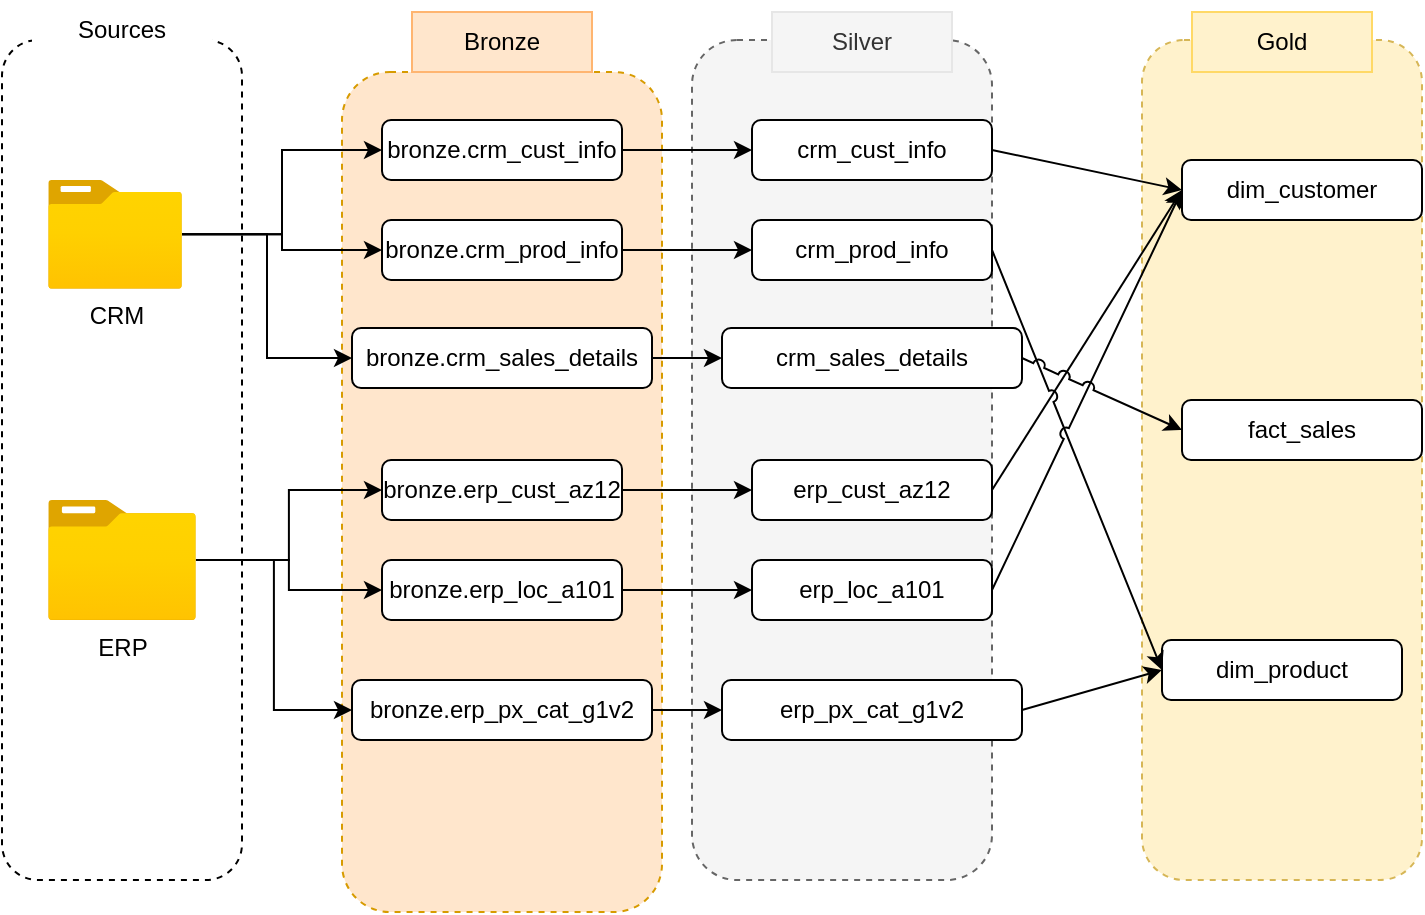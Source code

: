 <mxfile version="28.1.2">
  <diagram name="Page-1" id="xIrv7dHGrnkRH9LK5XSl">
    <mxGraphModel dx="1042" dy="626" grid="1" gridSize="10" guides="1" tooltips="1" connect="1" arrows="1" fold="1" page="1" pageScale="1" pageWidth="850" pageHeight="1100" math="0" shadow="0">
      <root>
        <mxCell id="0" />
        <mxCell id="1" parent="0" />
        <mxCell id="Hg-UwKGcQ-B4GW3TI1Nx-1" value="" style="rounded=1;whiteSpace=wrap;html=1;dashed=1;" parent="1" vertex="1">
          <mxGeometry x="100" y="130" width="120" height="420" as="geometry" />
        </mxCell>
        <mxCell id="Hg-UwKGcQ-B4GW3TI1Nx-2" value="Sources" style="rounded=0;whiteSpace=wrap;html=1;strokeColor=none;" parent="1" vertex="1">
          <mxGeometry x="115" y="110" width="90" height="30" as="geometry" />
        </mxCell>
        <mxCell id="Hg-UwKGcQ-B4GW3TI1Nx-3" value="" style="rounded=1;whiteSpace=wrap;html=1;dashed=1;fillColor=#ffe6cc;strokeColor=#d79b00;" parent="1" vertex="1">
          <mxGeometry x="270" y="146" width="160" height="420" as="geometry" />
        </mxCell>
        <mxCell id="Hg-UwKGcQ-B4GW3TI1Nx-4" value="Bronze" style="rounded=0;whiteSpace=wrap;html=1;strokeColor=#FFB570;fillColor=#FFE6CC;" parent="1" vertex="1">
          <mxGeometry x="305" y="116" width="90" height="30" as="geometry" />
        </mxCell>
        <mxCell id="Hg-UwKGcQ-B4GW3TI1Nx-5" value="" style="rounded=1;whiteSpace=wrap;html=1;dashed=1;fillColor=#f5f5f5;strokeColor=#666666;fontColor=#333333;" parent="1" vertex="1">
          <mxGeometry x="445" y="130" width="150" height="420" as="geometry" />
        </mxCell>
        <mxCell id="Hg-UwKGcQ-B4GW3TI1Nx-6" value="Silver" style="rounded=0;whiteSpace=wrap;html=1;strokeColor=#E6E6E6;fillColor=#f5f5f5;fontColor=#333333;" parent="1" vertex="1">
          <mxGeometry x="485" y="116" width="90" height="30" as="geometry" />
        </mxCell>
        <mxCell id="Hg-UwKGcQ-B4GW3TI1Nx-7" value="" style="rounded=1;whiteSpace=wrap;html=1;dashed=1;fillColor=#fff2cc;strokeColor=#d6b656;" parent="1" vertex="1">
          <mxGeometry x="670" y="130" width="140" height="420" as="geometry" />
        </mxCell>
        <mxCell id="Hg-UwKGcQ-B4GW3TI1Nx-8" value="Gold" style="rounded=0;whiteSpace=wrap;html=1;strokeColor=#FFD966;fillColor=#fff2cc;" parent="1" vertex="1">
          <mxGeometry x="695" y="116" width="90" height="30" as="geometry" />
        </mxCell>
        <mxCell id="Hg-UwKGcQ-B4GW3TI1Nx-45" style="edgeStyle=orthogonalEdgeStyle;rounded=0;orthogonalLoop=1;jettySize=auto;html=1;entryX=0;entryY=0.5;entryDx=0;entryDy=0;" parent="1" source="Hg-UwKGcQ-B4GW3TI1Nx-9" target="Hg-UwKGcQ-B4GW3TI1Nx-37" edge="1">
          <mxGeometry relative="1" as="geometry" />
        </mxCell>
        <mxCell id="Hg-UwKGcQ-B4GW3TI1Nx-46" style="edgeStyle=orthogonalEdgeStyle;rounded=0;orthogonalLoop=1;jettySize=auto;html=1;entryX=0;entryY=0.5;entryDx=0;entryDy=0;" parent="1" source="Hg-UwKGcQ-B4GW3TI1Nx-9" target="Hg-UwKGcQ-B4GW3TI1Nx-38" edge="1">
          <mxGeometry relative="1" as="geometry">
            <Array as="points">
              <mxPoint x="240" y="227" />
              <mxPoint x="240" y="235" />
            </Array>
          </mxGeometry>
        </mxCell>
        <mxCell id="Hg-UwKGcQ-B4GW3TI1Nx-48" style="edgeStyle=orthogonalEdgeStyle;rounded=0;orthogonalLoop=1;jettySize=auto;html=1;entryX=0;entryY=0.5;entryDx=0;entryDy=0;" parent="1" source="Hg-UwKGcQ-B4GW3TI1Nx-9" target="Hg-UwKGcQ-B4GW3TI1Nx-39" edge="1">
          <mxGeometry relative="1" as="geometry" />
        </mxCell>
        <mxCell id="Hg-UwKGcQ-B4GW3TI1Nx-9" value="CRM" style="image;aspect=fixed;html=1;points=[];align=center;fontSize=12;image=img/lib/azure2/general/Folder_Blank.svg;" parent="1" vertex="1">
          <mxGeometry x="123.04" y="200" width="66.96" height="54.34" as="geometry" />
        </mxCell>
        <mxCell id="Hg-UwKGcQ-B4GW3TI1Nx-49" style="edgeStyle=orthogonalEdgeStyle;rounded=0;orthogonalLoop=1;jettySize=auto;html=1;entryX=0;entryY=0.5;entryDx=0;entryDy=0;" parent="1" source="Hg-UwKGcQ-B4GW3TI1Nx-10" target="Hg-UwKGcQ-B4GW3TI1Nx-42" edge="1">
          <mxGeometry relative="1" as="geometry" />
        </mxCell>
        <mxCell id="Hg-UwKGcQ-B4GW3TI1Nx-50" style="edgeStyle=orthogonalEdgeStyle;rounded=0;orthogonalLoop=1;jettySize=auto;html=1;entryX=0;entryY=0.5;entryDx=0;entryDy=0;" parent="1" source="Hg-UwKGcQ-B4GW3TI1Nx-10" target="Hg-UwKGcQ-B4GW3TI1Nx-43" edge="1">
          <mxGeometry relative="1" as="geometry" />
        </mxCell>
        <mxCell id="Hg-UwKGcQ-B4GW3TI1Nx-51" style="edgeStyle=orthogonalEdgeStyle;rounded=0;orthogonalLoop=1;jettySize=auto;html=1;entryX=0;entryY=0.5;entryDx=0;entryDy=0;" parent="1" source="Hg-UwKGcQ-B4GW3TI1Nx-10" target="Hg-UwKGcQ-B4GW3TI1Nx-44" edge="1">
          <mxGeometry relative="1" as="geometry" />
        </mxCell>
        <mxCell id="Hg-UwKGcQ-B4GW3TI1Nx-10" value="ERP" style="image;aspect=fixed;html=1;points=[];align=center;fontSize=12;image=img/lib/azure2/general/Folder_Blank.svg;" parent="1" vertex="1">
          <mxGeometry x="123.04" y="360" width="73.93" height="60" as="geometry" />
        </mxCell>
        <mxCell id="YPnoCmlRVyx9gESWfTAe-8" style="edgeStyle=orthogonalEdgeStyle;rounded=0;orthogonalLoop=1;jettySize=auto;html=1;" parent="1" source="Hg-UwKGcQ-B4GW3TI1Nx-37" target="YPnoCmlRVyx9gESWfTAe-2" edge="1">
          <mxGeometry relative="1" as="geometry" />
        </mxCell>
        <mxCell id="Hg-UwKGcQ-B4GW3TI1Nx-37" value="bronze.crm_cust_info" style="rounded=1;whiteSpace=wrap;html=1;" parent="1" vertex="1">
          <mxGeometry x="290" y="170" width="120" height="30" as="geometry" />
        </mxCell>
        <mxCell id="YPnoCmlRVyx9gESWfTAe-9" style="edgeStyle=orthogonalEdgeStyle;rounded=0;orthogonalLoop=1;jettySize=auto;html=1;entryX=0;entryY=0.5;entryDx=0;entryDy=0;" parent="1" source="Hg-UwKGcQ-B4GW3TI1Nx-38" target="YPnoCmlRVyx9gESWfTAe-3" edge="1">
          <mxGeometry relative="1" as="geometry" />
        </mxCell>
        <mxCell id="Hg-UwKGcQ-B4GW3TI1Nx-38" value="bronze.crm_prod_info" style="rounded=1;whiteSpace=wrap;html=1;" parent="1" vertex="1">
          <mxGeometry x="290" y="220" width="120" height="30" as="geometry" />
        </mxCell>
        <mxCell id="YPnoCmlRVyx9gESWfTAe-10" style="edgeStyle=orthogonalEdgeStyle;rounded=0;orthogonalLoop=1;jettySize=auto;html=1;" parent="1" source="Hg-UwKGcQ-B4GW3TI1Nx-39" target="YPnoCmlRVyx9gESWfTAe-4" edge="1">
          <mxGeometry relative="1" as="geometry" />
        </mxCell>
        <mxCell id="Hg-UwKGcQ-B4GW3TI1Nx-39" value="bronze.crm_sales_details" style="rounded=1;whiteSpace=wrap;html=1;" parent="1" vertex="1">
          <mxGeometry x="275" y="274" width="150" height="30" as="geometry" />
        </mxCell>
        <mxCell id="YPnoCmlRVyx9gESWfTAe-11" style="edgeStyle=orthogonalEdgeStyle;rounded=0;orthogonalLoop=1;jettySize=auto;html=1;" parent="1" source="Hg-UwKGcQ-B4GW3TI1Nx-42" target="YPnoCmlRVyx9gESWfTAe-5" edge="1">
          <mxGeometry relative="1" as="geometry" />
        </mxCell>
        <mxCell id="Hg-UwKGcQ-B4GW3TI1Nx-42" value="bronze.erp_cust_az12" style="rounded=1;whiteSpace=wrap;html=1;" parent="1" vertex="1">
          <mxGeometry x="290" y="340" width="120" height="30" as="geometry" />
        </mxCell>
        <mxCell id="YPnoCmlRVyx9gESWfTAe-12" style="edgeStyle=orthogonalEdgeStyle;rounded=0;orthogonalLoop=1;jettySize=auto;html=1;" parent="1" source="Hg-UwKGcQ-B4GW3TI1Nx-43" target="YPnoCmlRVyx9gESWfTAe-6" edge="1">
          <mxGeometry relative="1" as="geometry" />
        </mxCell>
        <mxCell id="Hg-UwKGcQ-B4GW3TI1Nx-43" value="bronze.erp_loc_a101" style="rounded=1;whiteSpace=wrap;html=1;" parent="1" vertex="1">
          <mxGeometry x="290" y="390" width="120" height="30" as="geometry" />
        </mxCell>
        <mxCell id="YPnoCmlRVyx9gESWfTAe-13" style="edgeStyle=orthogonalEdgeStyle;rounded=0;orthogonalLoop=1;jettySize=auto;html=1;" parent="1" source="Hg-UwKGcQ-B4GW3TI1Nx-44" target="YPnoCmlRVyx9gESWfTAe-7" edge="1">
          <mxGeometry relative="1" as="geometry" />
        </mxCell>
        <mxCell id="Hg-UwKGcQ-B4GW3TI1Nx-44" value="bronze.erp_px_cat_g1v2" style="rounded=1;whiteSpace=wrap;html=1;" parent="1" vertex="1">
          <mxGeometry x="275" y="450" width="150" height="30" as="geometry" />
        </mxCell>
        <mxCell id="YPnoCmlRVyx9gESWfTAe-2" value="crm_cust_info" style="rounded=1;whiteSpace=wrap;html=1;" parent="1" vertex="1">
          <mxGeometry x="475" y="170" width="120" height="30" as="geometry" />
        </mxCell>
        <mxCell id="YPnoCmlRVyx9gESWfTAe-3" value="crm_prod_info" style="rounded=1;whiteSpace=wrap;html=1;" parent="1" vertex="1">
          <mxGeometry x="475" y="220" width="120" height="30" as="geometry" />
        </mxCell>
        <mxCell id="YPnoCmlRVyx9gESWfTAe-4" value="crm_sales_details" style="rounded=1;whiteSpace=wrap;html=1;" parent="1" vertex="1">
          <mxGeometry x="460" y="274" width="150" height="30" as="geometry" />
        </mxCell>
        <mxCell id="YPnoCmlRVyx9gESWfTAe-5" value="erp_cust_az12" style="rounded=1;whiteSpace=wrap;html=1;" parent="1" vertex="1">
          <mxGeometry x="475" y="340" width="120" height="30" as="geometry" />
        </mxCell>
        <mxCell id="YPnoCmlRVyx9gESWfTAe-6" value="erp_loc_a101" style="rounded=1;whiteSpace=wrap;html=1;" parent="1" vertex="1">
          <mxGeometry x="475" y="390" width="120" height="30" as="geometry" />
        </mxCell>
        <mxCell id="YPnoCmlRVyx9gESWfTAe-7" value="erp_px_cat_g1v2" style="rounded=1;whiteSpace=wrap;html=1;" parent="1" vertex="1">
          <mxGeometry x="460" y="450" width="150" height="30" as="geometry" />
        </mxCell>
        <mxCell id="LS5HWZvE95eYkuGJrXWk-1" value="fact_sales" style="rounded=1;whiteSpace=wrap;html=1;" vertex="1" parent="1">
          <mxGeometry x="690" y="310" width="120" height="30" as="geometry" />
        </mxCell>
        <mxCell id="LS5HWZvE95eYkuGJrXWk-2" value="dim_product" style="rounded=1;whiteSpace=wrap;html=1;" vertex="1" parent="1">
          <mxGeometry x="680" y="430" width="120" height="30" as="geometry" />
        </mxCell>
        <mxCell id="LS5HWZvE95eYkuGJrXWk-3" value="dim_customer" style="rounded=1;whiteSpace=wrap;html=1;" vertex="1" parent="1">
          <mxGeometry x="690" y="190" width="120" height="30" as="geometry" />
        </mxCell>
        <mxCell id="LS5HWZvE95eYkuGJrXWk-12" value="" style="endArrow=classic;html=1;rounded=0;exitX=1;exitY=0.5;exitDx=0;exitDy=0;entryX=0;entryY=0.5;entryDx=0;entryDy=0;jumpStyle=arc;" edge="1" parent="1" source="YPnoCmlRVyx9gESWfTAe-5" target="LS5HWZvE95eYkuGJrXWk-3">
          <mxGeometry width="50" height="50" relative="1" as="geometry">
            <mxPoint x="610" y="380" as="sourcePoint" />
            <mxPoint x="660" y="330" as="targetPoint" />
          </mxGeometry>
        </mxCell>
        <mxCell id="LS5HWZvE95eYkuGJrXWk-13" value="" style="endArrow=classic;html=1;rounded=0;exitX=1;exitY=0.5;exitDx=0;exitDy=0;entryX=0;entryY=0.5;entryDx=0;entryDy=0;jumpStyle=arc;" edge="1" parent="1" source="YPnoCmlRVyx9gESWfTAe-2" target="LS5HWZvE95eYkuGJrXWk-3">
          <mxGeometry width="50" height="50" relative="1" as="geometry">
            <mxPoint x="630" y="445" as="sourcePoint" />
            <mxPoint x="724" y="300" as="targetPoint" />
          </mxGeometry>
        </mxCell>
        <mxCell id="LS5HWZvE95eYkuGJrXWk-14" value="" style="endArrow=classic;html=1;rounded=0;exitX=1;exitY=0.5;exitDx=0;exitDy=0;entryX=0;entryY=0.5;entryDx=0;entryDy=0;jumpStyle=arc;" edge="1" parent="1" source="YPnoCmlRVyx9gESWfTAe-3" target="LS5HWZvE95eYkuGJrXWk-2">
          <mxGeometry width="50" height="50" relative="1" as="geometry">
            <mxPoint x="620" y="330" as="sourcePoint" />
            <mxPoint x="715" y="350" as="targetPoint" />
          </mxGeometry>
        </mxCell>
        <mxCell id="LS5HWZvE95eYkuGJrXWk-15" value="" style="endArrow=classic;html=1;rounded=0;exitX=1;exitY=0.5;exitDx=0;exitDy=0;entryX=0;entryY=0.5;entryDx=0;entryDy=0;jumpStyle=arc;" edge="1" parent="1" source="YPnoCmlRVyx9gESWfTAe-6" target="LS5HWZvE95eYkuGJrXWk-3">
          <mxGeometry width="50" height="50" relative="1" as="geometry">
            <mxPoint x="630" y="420" as="sourcePoint" />
            <mxPoint x="730" y="620" as="targetPoint" />
          </mxGeometry>
        </mxCell>
        <mxCell id="LS5HWZvE95eYkuGJrXWk-16" value="" style="endArrow=classic;html=1;rounded=0;exitX=1;exitY=0.5;exitDx=0;exitDy=0;entryX=0;entryY=0.5;entryDx=0;entryDy=0;jumpStyle=arc;" edge="1" parent="1" source="YPnoCmlRVyx9gESWfTAe-4" target="LS5HWZvE95eYkuGJrXWk-1">
          <mxGeometry width="50" height="50" relative="1" as="geometry">
            <mxPoint x="630" y="456" as="sourcePoint" />
            <mxPoint x="720" y="260" as="targetPoint" />
          </mxGeometry>
        </mxCell>
        <mxCell id="LS5HWZvE95eYkuGJrXWk-17" value="" style="endArrow=classic;html=1;rounded=0;entryX=0;entryY=0.5;entryDx=0;entryDy=0;exitX=1;exitY=0.5;exitDx=0;exitDy=0;jumpStyle=arc;" edge="1" parent="1" source="YPnoCmlRVyx9gESWfTAe-7" target="LS5HWZvE95eYkuGJrXWk-2">
          <mxGeometry width="50" height="50" relative="1" as="geometry">
            <mxPoint x="620" y="480" as="sourcePoint" />
            <mxPoint x="705" y="516" as="targetPoint" />
          </mxGeometry>
        </mxCell>
      </root>
    </mxGraphModel>
  </diagram>
</mxfile>
